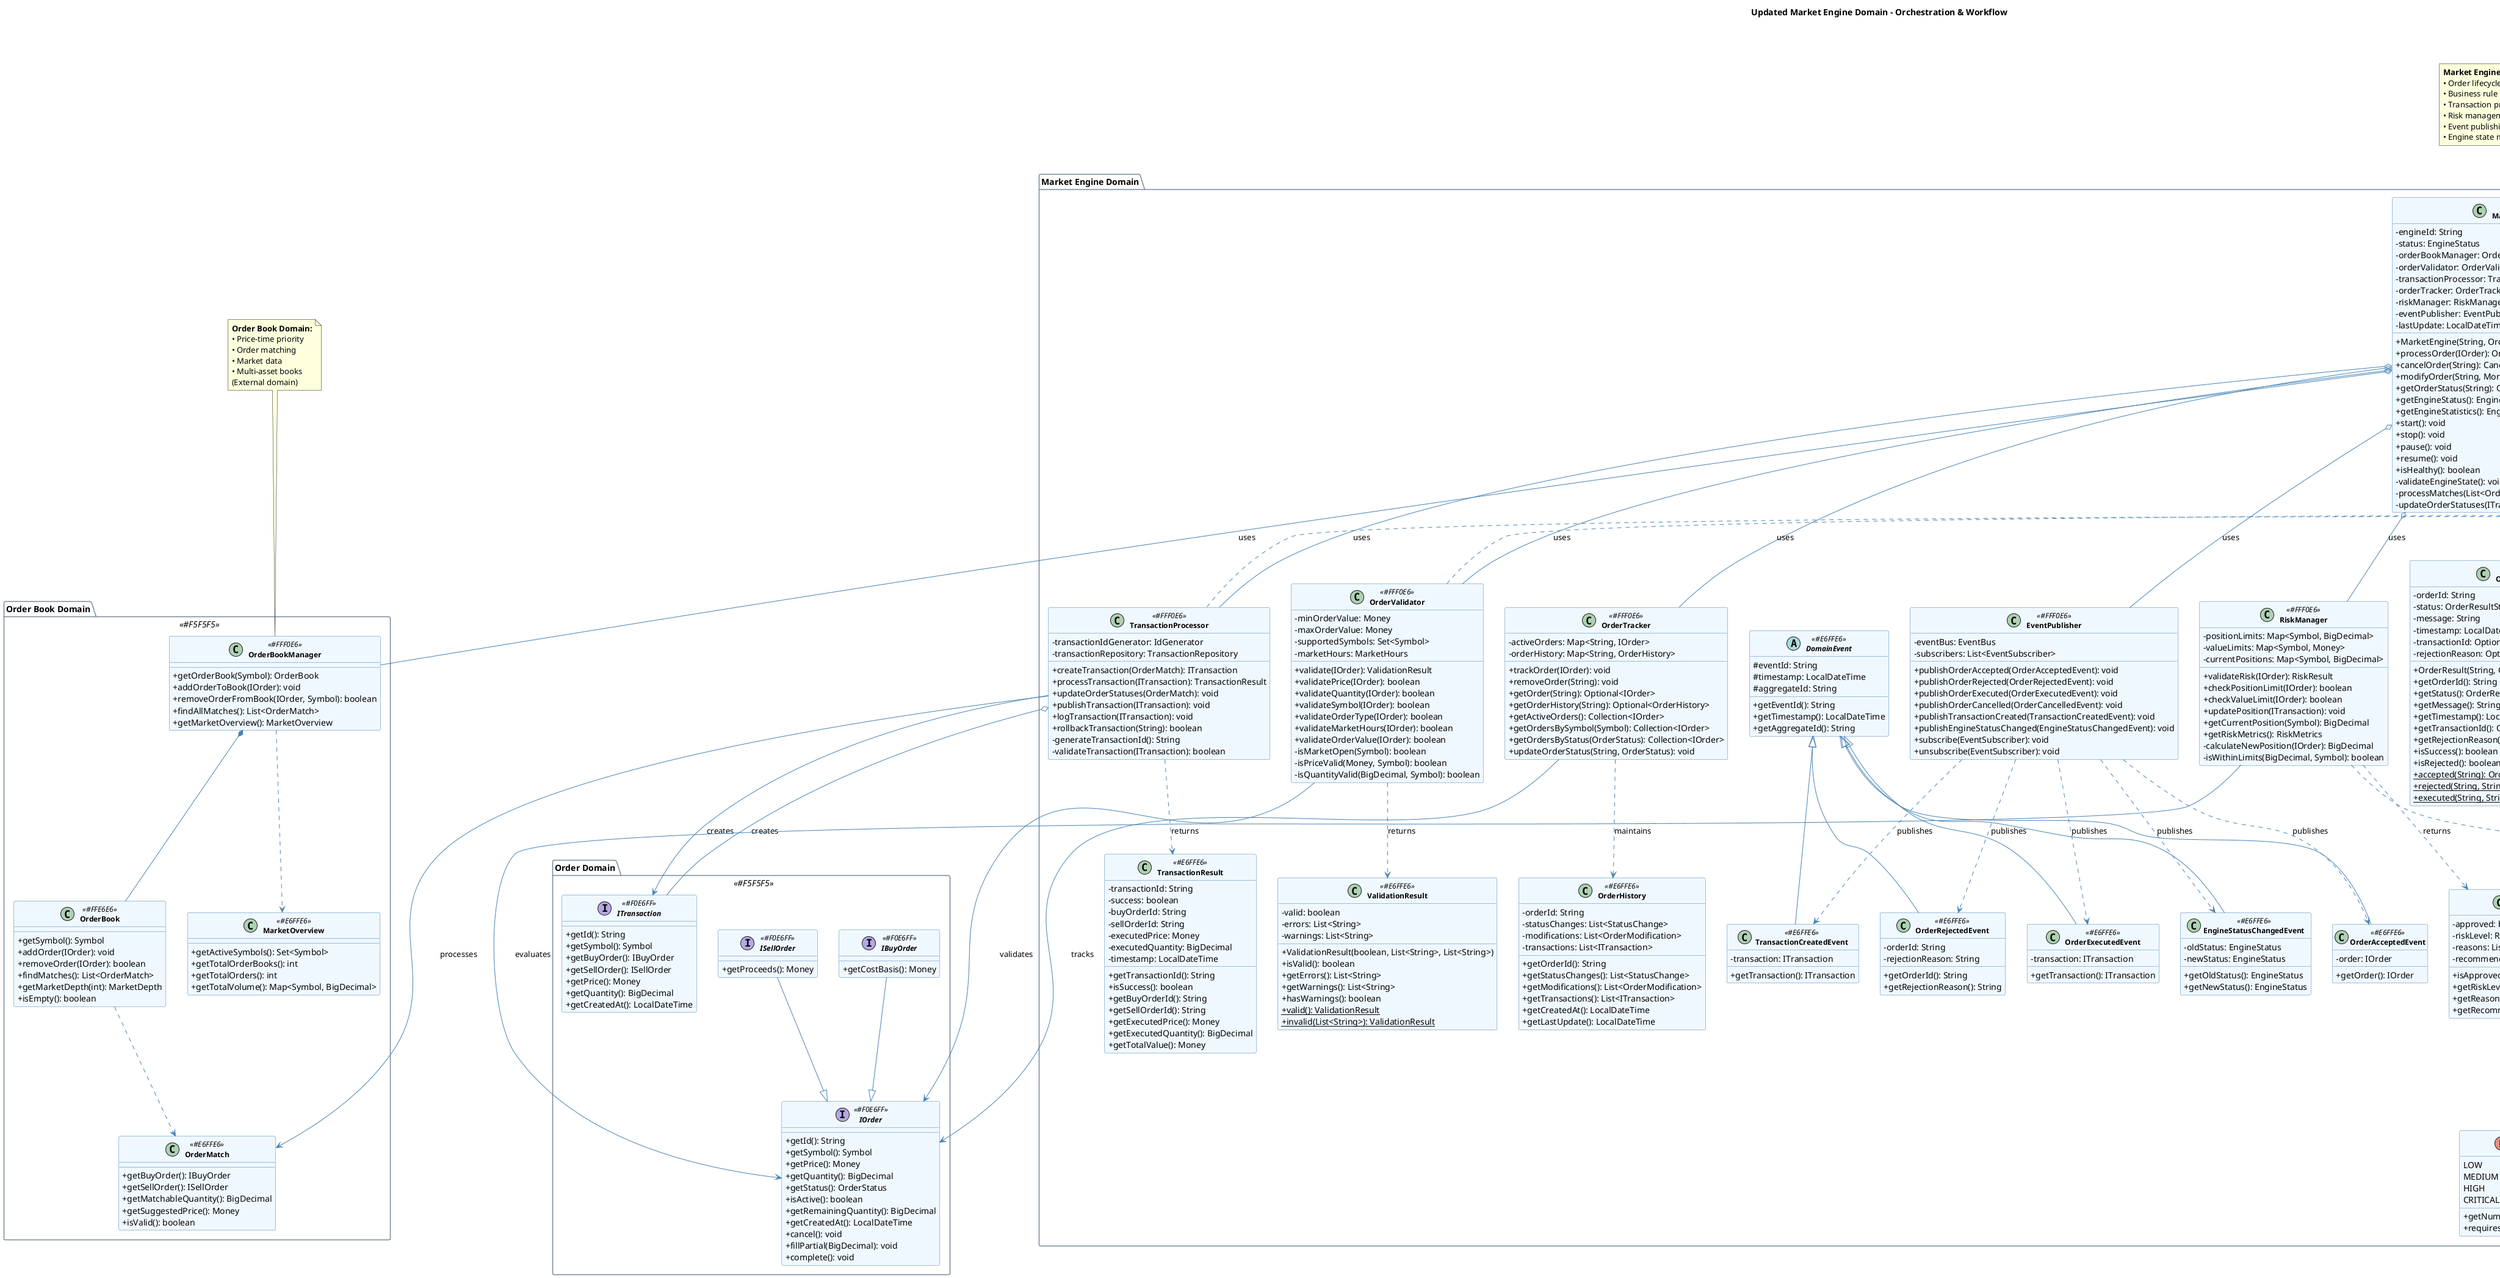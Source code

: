 @startuml Updated_Market_Engine_Domain

!define AGGREGATE_ROOT #FFE6E6
!define ENTITY #E6F3FF
!define VALUE_OBJECT #E6FFE6
!define DOMAIN_SERVICE #FFF0E6
!define INTERFACE #F0E6FF
!define EXTERNAL_DOMAIN #F5F5F5

skinparam classAttributeIconSize 0
skinparam classFontStyle bold
skinparam classFontSize 12
skinparam classBackgroundColor #F0F8FF
skinparam classBorderColor #4682B4
skinparam packageBorderColor #778899
skinparam packageBackgroundColor transparent
skinparam ArrowColor #4682B4

title Updated Market Engine Domain - Orchestration & Workflow

' ==== EXTERNAL DOMAINS ====
package "Order Domain" <<EXTERNAL_DOMAIN>> {
    interface IOrder <<INTERFACE>> {
        +getId(): String
        +getSymbol(): Symbol
        +getPrice(): Money
        +getQuantity(): BigDecimal
        +getStatus(): OrderStatus
        +isActive(): boolean
        +getRemainingQuantity(): BigDecimal
        +getCreatedAt(): LocalDateTime
        +cancel(): void
        +fillPartial(BigDecimal): void
        +complete(): void
    }

    interface IBuyOrder <<INTERFACE>> {
        +getCostBasis(): Money
    }

    interface ISellOrder <<INTERFACE>> {
        +getProceeds(): Money
    }

    interface ITransaction <<INTERFACE>> {
        +getId(): String
        +getSymbol(): Symbol
        +getBuyOrder(): IBuyOrder
        +getSellOrder(): ISellOrder
        +getPrice(): Money
        +getQuantity(): BigDecimal
        +getCreatedAt(): LocalDateTime
    }

    IBuyOrder --|> IOrder
    ISellOrder --|> IOrder
}

package "Order Book Domain" <<EXTERNAL_DOMAIN>> {
    class OrderBookManager <<DOMAIN_SERVICE>> {
        +getOrderBook(Symbol): OrderBook
        +addOrderToBook(IOrder): void
        +removeOrderFromBook(IOrder, Symbol): boolean
        +findAllMatches(): List<OrderMatch>
        +getMarketOverview(): MarketOverview
    }

    class OrderBook <<AGGREGATE_ROOT>> {
        +getSymbol(): Symbol
        +addOrder(IOrder): void
        +removeOrder(IOrder): boolean
        +findMatches(): List<OrderMatch>
        +getMarketDepth(int): MarketDepth
        +isEmpty(): boolean
    }

    class OrderMatch <<VALUE_OBJECT>> {
        +getBuyOrder(): IBuyOrder
        +getSellOrder(): ISellOrder
        +getMatchableQuantity(): BigDecimal
        +getSuggestedPrice(): Money
        +isValid(): boolean
    }

    class MarketOverview <<VALUE_OBJECT>> {
        +getActiveSymbols(): Set<Symbol>
        +getTotalOrderBooks(): int
        +getTotalOrders(): int
        +getTotalVolume(): Map<Symbol, BigDecimal>
    }

    OrderBookManager *-- OrderBook
    OrderBook ..> OrderMatch
    OrderBookManager ..> MarketOverview
}

package "Shared Domain" <<EXTERNAL_DOMAIN>> {
    class Money <<VALUE_OBJECT>> {
        +add(Money): Money
        +subtract(Money): Money
        +multiply(BigDecimal): Money
        +isGreaterThan(Money): boolean
    }

    class Symbol <<VALUE_OBJECT>> {
        +getCode(): String
        +getName(): String
        +getType(): AssetType
        +equals(Object): boolean
    }

    enum AssetType <<VALUE_OBJECT>> {
        CRYPTO
        STOCK
        FOREX
        COMMODITY
    }

    Symbol --> AssetType
}

' ==== MARKET ENGINE DOMAIN ====
package "Market Engine Domain" {

    ' ==== MAIN AGGREGATE ====
    class MarketEngine <<AGGREGATE_ROOT>> {
        -engineId: String
        -status: EngineStatus
        -orderBookManager: OrderBookManager
        -orderValidator: OrderValidator
        -transactionProcessor: TransactionProcessor
        -orderTracker: OrderTracker
        -riskManager: RiskManager
        -eventPublisher: EventPublisher
        -lastUpdate: LocalDateTime

        +MarketEngine(String, OrderBookManager)
        +processOrder(IOrder): OrderResult
        +cancelOrder(String): CancelResult
        +modifyOrder(String, Money, BigDecimal): ModifyResult
        +getOrderStatus(String): Optional<OrderStatusInfo>
        +getEngineStatus(): EngineStatus
        +getEngineStatistics(): EngineStatistics
        +start(): void
        +stop(): void
        +pause(): void
        +resume(): void
        +isHealthy(): boolean
        -validateEngineState(): void
        -processMatches(List<OrderMatch>): List<ITransaction>
        -updateOrderStatuses(ITransaction): void
    }

    ' ==== DOMAIN SERVICES ====
    class OrderValidator <<DOMAIN_SERVICE>> {
        -minOrderValue: Money
        -maxOrderValue: Money
        -supportedSymbols: Set<Symbol>
        -marketHours: MarketHours

        +validate(IOrder): ValidationResult
        +validatePrice(IOrder): boolean
        +validateQuantity(IOrder): boolean
        +validateSymbol(IOrder): boolean
        +validateOrderType(IOrder): boolean
        +validateMarketHours(IOrder): boolean
        +validateOrderValue(IOrder): boolean
        -isMarketOpen(Symbol): boolean
        -isPriceValid(Money, Symbol): boolean
        -isQuantityValid(BigDecimal, Symbol): boolean
    }

    class TransactionProcessor <<DOMAIN_SERVICE>> {
        -transactionIdGenerator: IdGenerator
        -transactionRepository: TransactionRepository

        +createTransaction(OrderMatch): ITransaction
        +processTransaction(ITransaction): TransactionResult
        +updateOrderStatuses(OrderMatch): void
        +publishTransaction(ITransaction): void
        +logTransaction(ITransaction): void
        +rollbackTransaction(String): boolean
        -generateTransactionId(): String
        -validateTransaction(ITransaction): boolean
    }

    class OrderTracker <<DOMAIN_SERVICE>> {
        -activeOrders: Map<String, IOrder>
        -orderHistory: Map<String, OrderHistory>

        +trackOrder(IOrder): void
        +removeOrder(String): void
        +getOrder(String): Optional<IOrder>
        +getOrderHistory(String): Optional<OrderHistory>
        +getActiveOrders(): Collection<IOrder>
        +getOrdersBySymbol(Symbol): Collection<IOrder>
        +getOrdersByStatus(OrderStatus): Collection<IOrder>
        +updateOrderStatus(String, OrderStatus): void
    }

    class RiskManager <<DOMAIN_SERVICE>> {
        -positionLimits: Map<Symbol, BigDecimal>
        -valueLimits: Map<Symbol, Money>
        -currentPositions: Map<Symbol, BigDecimal>

        +validateRisk(IOrder): RiskResult
        +checkPositionLimit(IOrder): boolean
        +checkValueLimit(IOrder): boolean
        +updatePosition(ITransaction): void
        +getCurrentPosition(Symbol): BigDecimal
        +getRiskMetrics(): RiskMetrics
        -calculateNewPosition(IOrder): BigDecimal
        -isWithinLimits(BigDecimal, Symbol): boolean
    }

    class EventPublisher <<DOMAIN_SERVICE>> {
        -eventBus: EventBus
        -subscribers: List<EventSubscriber>

        +publishOrderAccepted(OrderAcceptedEvent): void
        +publishOrderRejected(OrderRejectedEvent): void
        +publishOrderExecuted(OrderExecutedEvent): void
        +publishOrderCancelled(OrderCancelledEvent): void
        +publishTransactionCreated(TransactionCreatedEvent): void
        +publishEngineStatusChanged(EngineStatusChangedEvent): void
        +subscribe(EventSubscriber): void
        +unsubscribe(EventSubscriber): void
    }

    ' ==== VALUE OBJECTS ====
    class OrderResult <<VALUE_OBJECT>> {
        -orderId: String
        -status: OrderResultStatus
        -message: String
        -timestamp: LocalDateTime
        -transactionId: Optional<String>
        -rejectionReason: Optional<String>

        +OrderResult(String, OrderResultStatus, String)
        +getOrderId(): String
        +getStatus(): OrderResultStatus
        +getMessage(): String
        +getTimestamp(): LocalDateTime
        +getTransactionId(): Optional<String>
        +getRejectionReason(): Optional<String>
        +isSuccess(): boolean
        +isRejected(): boolean
        +{static} accepted(String): OrderResult
        +{static} rejected(String, String): OrderResult
        +{static} executed(String, String): OrderResult
    }

    class CancelResult <<VALUE_OBJECT>> {
        -orderId: String
        -cancelled: boolean
        -reason: String
        -timestamp: LocalDateTime

        +CancelResult(String, boolean, String)
        +getOrderId(): String
        +isCancelled(): boolean
        +getReason(): String
        +getTimestamp(): LocalDateTime
        +{static} success(String): CancelResult
        +{static} failure(String, String): CancelResult
    }

    class ModifyResult <<VALUE_OBJECT>> {
        -orderId: String
        -modified: boolean
        -oldPrice: Money
        -newPrice: Money
        -oldQuantity: BigDecimal
        -newQuantity: BigDecimal
        -reason: String

        +getOrderId(): String
        +isModified(): boolean
        +getReason(): String
        +getPriceChange(): Money
        +getQuantityChange(): BigDecimal
    }

    class ValidationResult <<VALUE_OBJECT>> {
        -valid: boolean
        -errors: List<String>
        -warnings: List<String>

        +ValidationResult(boolean, List<String>, List<String>)
        +isValid(): boolean
        +getErrors(): List<String>
        +getWarnings(): List<String>
        +hasWarnings(): boolean
        +{static} valid(): ValidationResult
        +{static} invalid(List<String>): ValidationResult
    }

    class TransactionResult <<VALUE_OBJECT>> {
        -transactionId: String
        -success: boolean
        -buyOrderId: String
        -sellOrderId: String
        -executedPrice: Money
        -executedQuantity: BigDecimal
        -timestamp: LocalDateTime

        +getTransactionId(): String
        +isSuccess(): boolean
        +getBuyOrderId(): String
        +getSellOrderId(): String
        +getExecutedPrice(): Money
        +getExecutedQuantity(): BigDecimal
        +getTotalValue(): Money
    }

    class RiskResult <<VALUE_OBJECT>> {
        -approved: boolean
        -riskLevel: RiskLevel
        -reasons: List<String>
        -recommendedAction: String

        +isApproved(): boolean
        +getRiskLevel(): RiskLevel
        +getReasons(): List<String>
        +getRecommendedAction(): String
    }

    class OrderStatusInfo <<VALUE_OBJECT>> {
        -orderId: String
        -currentStatus: OrderStatus
        -executedQuantity: BigDecimal
        -remainingQuantity: BigDecimal
        -averagePrice: Money
        -lastUpdate: LocalDateTime

        +getOrderId(): String
        +getCurrentStatus(): OrderStatus
        +getExecutedQuantity(): BigDecimal
        +getRemainingQuantity(): BigDecimal
        +getAveragePrice(): Money
        +getLastUpdate(): LocalDateTime
        +getFillPercentage(): BigDecimal
    }

    class EngineStatistics <<VALUE_OBJECT>> {
        -totalOrdersProcessed: long
        -totalTransactions: long
        -totalVolume: Money
        -averageProcessingTime: long
        -successRate: BigDecimal
        -uptime: Duration
        -lastReset: LocalDateTime

        +getTotalOrdersProcessed(): long
        +getTotalTransactions(): long
        +getTotalVolume(): Money
        +getAverageProcessingTime(): long
        +getSuccessRate(): BigDecimal
        +getUptime(): Duration
        +getOrdersPerSecond(): BigDecimal
    }

    class RiskMetrics <<VALUE_OBJECT>> {
        -totalExposure: Money
        -positionsBySymbol: Map<Symbol, BigDecimal>
        -utilizationRates: Map<Symbol, BigDecimal>
        -riskScore: BigDecimal

        +getTotalExposure(): Money
        +getPositionsBySymbol(): Map<Symbol, BigDecimal>
        +getUtilizationRates(): Map<Symbol, BigDecimal>
        +getRiskScore(): BigDecimal
        +isWithinLimits(): boolean
    }

    class OrderHistory <<VALUE_OBJECT>> {
        -orderId: String
        -statusChanges: List<StatusChange>
        -modifications: List<OrderModification>
        -transactions: List<ITransaction>

        +getOrderId(): String
        +getStatusChanges(): List<StatusChange>
        +getModifications(): List<OrderModification>
        +getTransactions(): List<ITransaction>
        +getCreatedAt(): LocalDateTime
        +getLastUpdate(): LocalDateTime
    }

    ' ==== ENUMS ====
    enum EngineStatus <<VALUE_OBJECT>> {
        STOPPED
        STARTING
        RUNNING
        PAUSED
        STOPPING
        ERROR
        MAINTENANCE

        +isActive(): boolean
        +canAcceptOrders(): boolean
        +isTransitioning(): boolean
    }

    enum OrderResultStatus <<VALUE_OBJECT>> {
        ACCEPTED
        REJECTED
        EXECUTED
        PARTIALLY_EXECUTED
        CANCELLED
        EXPIRED
        ERROR

        +isTerminal(): boolean
        +isSuccess(): boolean
    }

    enum RiskLevel <<VALUE_OBJECT>> {
        LOW
        MEDIUM
        HIGH
        CRITICAL

        +getNumericValue(): int
        +requiresApproval(): boolean
    }

    ' ==== EVENTS ====
    abstract class DomainEvent <<VALUE_OBJECT>> {
        #eventId: String
        #timestamp: LocalDateTime
        #aggregateId: String

        +getEventId(): String
        +getTimestamp(): LocalDateTime
        +getAggregateId(): String
    }

    class OrderAcceptedEvent <<VALUE_OBJECT>> {
        -order: IOrder

        +getOrder(): IOrder
    }

    class OrderRejectedEvent <<VALUE_OBJECT>> {
        -orderId: String
        -rejectionReason: String

        +getOrderId(): String
        +getRejectionReason(): String
    }

    class OrderExecutedEvent <<VALUE_OBJECT>> {
        -transaction: ITransaction

        +getTransaction(): ITransaction
    }

    class TransactionCreatedEvent <<VALUE_OBJECT>> {
        -transaction: ITransaction

        +getTransaction(): ITransaction
    }

    class EngineStatusChangedEvent <<VALUE_OBJECT>> {
        -oldStatus: EngineStatus
        -newStatus: EngineStatus

        +getOldStatus(): EngineStatus
        +getNewStatus(): EngineStatus
    }
}

' ==== RELATIONSHIPS ====

' Market Engine Aggregate
MarketEngine *-- EngineStatus : "has status"
MarketEngine o-- OrderBookManager : "uses"
MarketEngine o-- OrderValidator : "uses"
MarketEngine o-- TransactionProcessor : "uses"
MarketEngine o-- OrderTracker : "uses"
MarketEngine o-- RiskManager : "uses"
MarketEngine o-- EventPublisher : "uses"

' Results and Value Objects
MarketEngine ..> OrderResult : "returns"
MarketEngine ..> CancelResult : "returns"
MarketEngine ..> ModifyResult : "returns"
MarketEngine ..> OrderStatusInfo : "provides"
MarketEngine ..> EngineStatistics : "provides"

' Domain Services
OrderValidator ..> ValidationResult : "returns"
TransactionProcessor ..> TransactionResult : "returns"
TransactionProcessor o-- ITransaction : "creates"
RiskManager ..> RiskResult : "returns"
RiskManager ..> RiskMetrics : "provides"
OrderTracker ..> OrderHistory : "maintains"

' Events
EventPublisher ..> OrderAcceptedEvent : "publishes"
EventPublisher ..> OrderRejectedEvent : "publishes"
EventPublisher ..> OrderExecutedEvent : "publishes"
EventPublisher ..> TransactionCreatedEvent : "publishes"
EventPublisher ..> EngineStatusChangedEvent : "publishes"

DomainEvent <|-- OrderAcceptedEvent
DomainEvent <|-- OrderRejectedEvent
DomainEvent <|-- OrderExecutedEvent
DomainEvent <|-- TransactionCreatedEvent
DomainEvent <|-- EngineStatusChangedEvent

' External Domain Dependencies
OrderValidator --> IOrder : "validates"
TransactionProcessor --> OrderMatch : "processes"
TransactionProcessor --> ITransaction : "creates"
OrderTracker --> IOrder : "tracks"
RiskManager --> IOrder : "evaluates"

' Value Object relationships
OrderResult --> OrderResultStatus : "has"
RiskResult --> RiskLevel : "has"
MarketEngine --> EngineStatus : "has"

' Key Notes
note top of MarketEngine
  **Market Engine Responsibilities:**
  • Order lifecycle orchestration
  • Business rule validation
  • Transaction processing
  • Risk management
  • Event publishing
  • Engine state management
end note

note top of OrderBookManager
  **Order Book Domain:**
  • Price-time priority
  • Order matching
  • Market data
  • Multi-asset books
  (External domain)
end note

note right of TransactionProcessor
  **Transaction Flow:**
  1. Create transaction from match
  2. Update order statuses
  3. Publish transaction event
  4. Log for audit trail
end note

note right of OrderValidator
  **Validation Rules:**
  • Price ranges
  • Quantity limits
  • Market hours
  • Symbol support
  • Order value limits
end note

@enduml